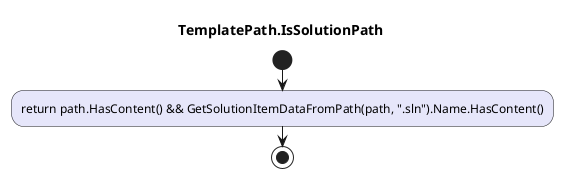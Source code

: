 @startuml TemplatePath.IsSolutionPath
title TemplatePath.IsSolutionPath
start
#Lavender:return path.HasContent() && GetSolutionItemDataFromPath(path, ".sln").Name.HasContent();
stop
@enduml
